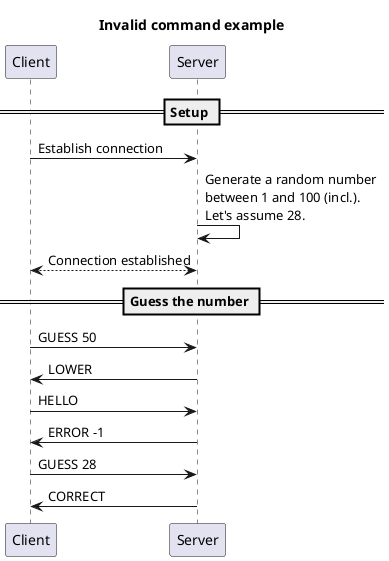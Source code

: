 @startuml invalid-command

title "Invalid command example"

participant "Client" as c
participant "Server" as s

== Setup ==

c->s : Establish connection
s->s: Generate a random number\nbetween 1 and 100 (incl.).\nLet's assume 28.
c<-->s : Connection established

== Guess the number ==

c->s: GUESS 50
s->c: LOWER

c->s: HELLO
s->c: ERROR -1

c->s: GUESS 28
s->c: CORRECT
@enduml

